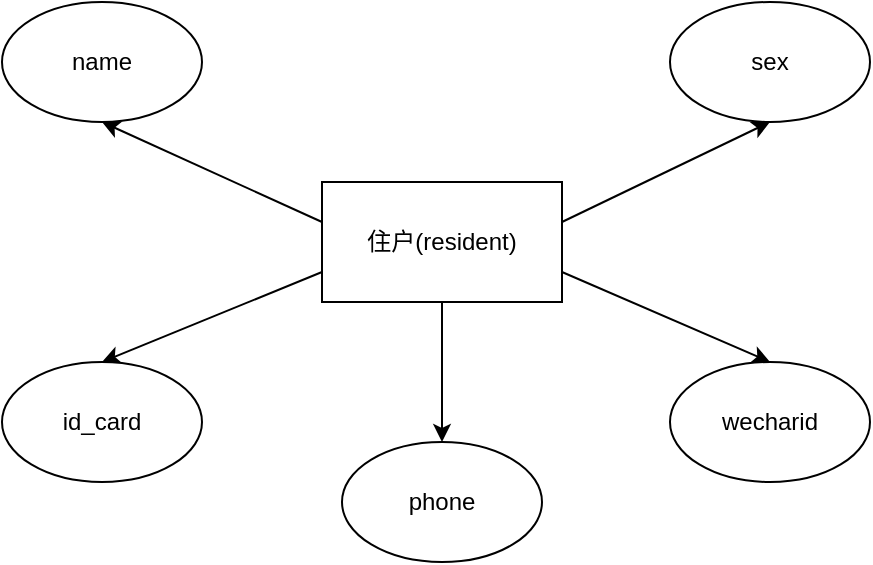 <mxfile version="14.6.10" type="device"><diagram id="unPPt903--sRH42kTy9I" name="Page-1"><mxGraphModel dx="1038" dy="624" grid="1" gridSize="10" guides="1" tooltips="1" connect="1" arrows="1" fold="1" page="1" pageScale="1" pageWidth="827" pageHeight="1169" math="0" shadow="0"><root><mxCell id="0"/><mxCell id="1" parent="0"/><mxCell id="I9B_m4ZJTWBsGegYndFr-18" style="orthogonalLoop=1;jettySize=auto;html=1;exitX=1;exitY=0.75;exitDx=0;exitDy=0;sourcePerimeterSpacing=4;rounded=1;entryX=0.5;entryY=0;entryDx=0;entryDy=0;" parent="1" source="I9B_m4ZJTWBsGegYndFr-1" edge="1" target="I9B_m4ZJTWBsGegYndFr-26"><mxGeometry relative="1" as="geometry"><mxPoint x="410" y="350" as="targetPoint"/></mxGeometry></mxCell><mxCell id="I9B_m4ZJTWBsGegYndFr-19" style="orthogonalLoop=1;jettySize=auto;html=1;exitX=0;exitY=0.75;exitDx=0;exitDy=0;sourcePerimeterSpacing=4;rounded=1;entryX=0.5;entryY=0;entryDx=0;entryDy=0;" parent="1" source="I9B_m4ZJTWBsGegYndFr-1" edge="1" target="I9B_m4ZJTWBsGegYndFr-23"><mxGeometry relative="1" as="geometry"><mxPoint x="190.0" y="350" as="targetPoint"/></mxGeometry></mxCell><mxCell id="I9B_m4ZJTWBsGegYndFr-20" style="edgeStyle=orthogonalEdgeStyle;rounded=1;orthogonalLoop=1;jettySize=auto;html=1;exitX=0.5;exitY=1;exitDx=0;exitDy=0;sourcePerimeterSpacing=4;" parent="1" source="I9B_m4ZJTWBsGegYndFr-1" edge="1"><mxGeometry relative="1" as="geometry"><mxPoint x="300" y="370" as="targetPoint"/></mxGeometry></mxCell><mxCell id="I9B_m4ZJTWBsGegYndFr-1" value="&lt;font style=&quot;vertical-align: inherit&quot;&gt;&lt;font style=&quot;vertical-align: inherit&quot;&gt;住户(resident)&lt;/font&gt;&lt;/font&gt;" style="rounded=0;whiteSpace=wrap;html=1;" parent="1" vertex="1"><mxGeometry x="240" y="240" width="120" height="60" as="geometry"/></mxCell><mxCell id="I9B_m4ZJTWBsGegYndFr-6" value="" style="endArrow=classic;html=1;rounded=1;entryX=0.5;entryY=1;entryDx=0;entryDy=0;" parent="1" edge="1" target="I9B_m4ZJTWBsGegYndFr-22"><mxGeometry width="50" height="50" relative="1" as="geometry"><mxPoint x="360" y="260" as="sourcePoint"/><mxPoint x="410" y="200" as="targetPoint"/></mxGeometry></mxCell><mxCell id="I9B_m4ZJTWBsGegYndFr-13" value="" style="endArrow=classic;html=1;rounded=1;entryX=0.5;entryY=1;entryDx=0;entryDy=0;" parent="1" edge="1" target="I9B_m4ZJTWBsGegYndFr-27"><mxGeometry width="50" height="50" relative="1" as="geometry"><mxPoint x="240" y="260" as="sourcePoint"/><mxPoint x="190" y="200" as="targetPoint"/></mxGeometry></mxCell><mxCell id="I9B_m4ZJTWBsGegYndFr-22" value="sex" style="ellipse;whiteSpace=wrap;html=1;" parent="1" vertex="1"><mxGeometry x="414" y="150" width="100" height="60" as="geometry"/></mxCell><mxCell id="I9B_m4ZJTWBsGegYndFr-23" value="id_card" style="ellipse;whiteSpace=wrap;html=1;" parent="1" vertex="1"><mxGeometry x="80" y="330" width="100" height="60" as="geometry"/></mxCell><mxCell id="I9B_m4ZJTWBsGegYndFr-25" value="phone" style="ellipse;whiteSpace=wrap;html=1;" parent="1" vertex="1"><mxGeometry x="250" y="370" width="100" height="60" as="geometry"/></mxCell><mxCell id="I9B_m4ZJTWBsGegYndFr-26" value="wecharid" style="ellipse;whiteSpace=wrap;html=1;" parent="1" vertex="1"><mxGeometry x="414" y="330" width="100" height="60" as="geometry"/></mxCell><mxCell id="I9B_m4ZJTWBsGegYndFr-27" value="name" style="ellipse;whiteSpace=wrap;html=1;" parent="1" vertex="1"><mxGeometry x="80" y="150" width="100" height="60" as="geometry"/></mxCell></root></mxGraphModel></diagram></mxfile>